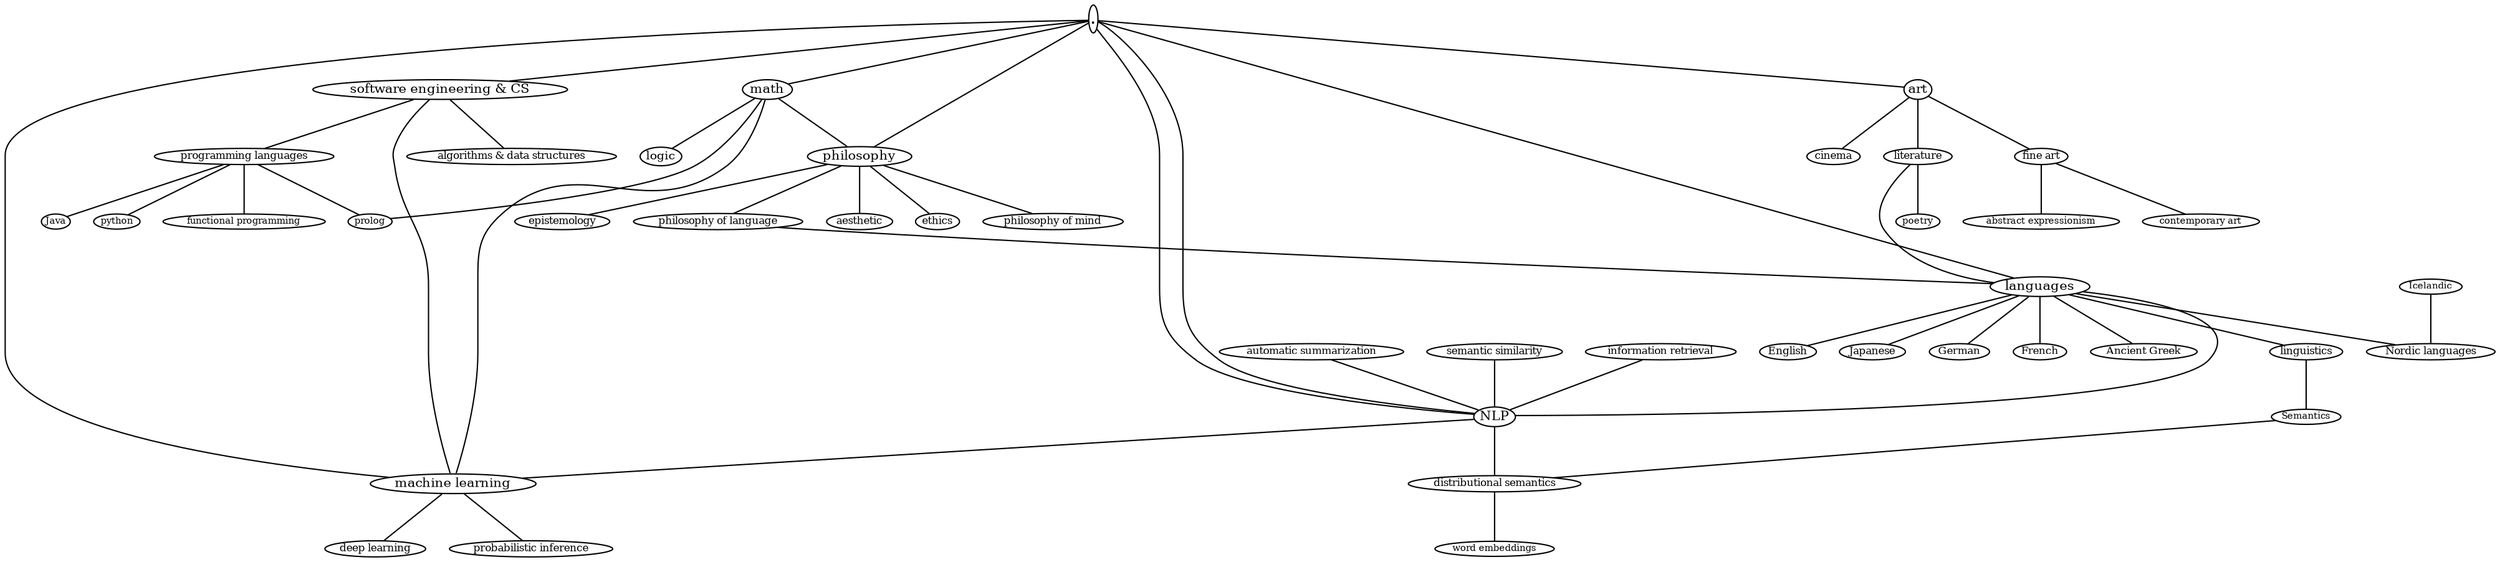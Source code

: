 graph {
    graph [charset=latin1, overlap_scaling=3, pack=90];
    node [label="\N", width="0.001", height="0.001", margin="0.001"];

	100 [label="."];

	101 [label="software engineering & CS", fontsize=10, group=1];
	111 [label="programming languages", fontsize=8, group=1];
	1111 [label=Java, fontsize=7, group=1];
	1112 [label=python, fontsize=7, group=1];
	1114 [label=prolog, fontsize=7, group=1];
	1113 [label="functional programming", fontsize=7, group=1];
	121 [label="algorithms & data structures", fontsize=8, group=1];

	102 [label=math, fontsize=10, group=2];

	108 [label=logic, fontsize=9, group=8];

	106 [label="machine learning", fontsize=10, group=6];
	116 [label="deep learning", fontsize=8, group=6];
	126 [label="probabilistic inference", fontsize=8, group=6];

	107 [label=NLP, fontsize=10, group=7];
	117 [label="distributional semantics", fontsize=8, group=7];
	1171 [label="word embeddings", fontsize=7, group=7];
	127 [label="automatic summarization", fontsize=8, group=7];
	137 [label="semantic similarity", fontsize=8, group=7];
	147 [label="information retrieval", fontsize=8, group=7];

	103 [label=philosophy, fontsize=10, group=3];
	113 [label=aesthetic, fontsize=8, group=3];
	123 [label="philosophy of language", fontsize=8, group=3];
	133 [label=ethics, fontsize=8, group=3];
	143 [label="philosophy of mind", fontsize=8, group=3];
	153 [label=epistemology, fontsize=8, groups=3];

	104 [label=languages, fontsize=10, group=4];
	114 [label=linguistics, fontsize=8, group=4];
	124 [label=English, fontsize=8, group=4];
	134 [label=Japanese, fontsize=8, group=4];
	154 [label=German, fontsize=8, group=4];
	164 [label=French, fontsize=8, group=4];
	184 [label="Ancient Greek", fontsize=8, group=4];
	174 [label="Nordic languages", fontsize=8, group=4];
	1741 [label=Icelandic, fontsize=7, group=4];
	1141 [label=Semantics, fontsize=7, group=4];

	105 [label=art, fontsize=10, group=5];
	115 [label=literature, fontsize=8, group=5];
	125 [label="fine art", fontsize=8, group=5];
	135 [label=cinema, fontsize=8, group=5];
	1151 [label=poetry, fontsize=7, group=5];
	1251 [label="abstract expressionism", fontsize=7, group=5];
	1252 [label="contemporary art", fontsize=7, group=5];

	100 -- 101;
	100 -- 102;
	100 -- 103;
	100 -- 104;
	100 -- 105;
	100 -- 106;
	100 -- 107;

	107 -- 106;
	102 -- 106;
	104 -- 107;
	100 -- 107;
	101 -- 106;
	103 -- 113;
	103 -- 123;
	103 -- 133;
	103 -- 143;
	103 -- 153;
	123 -- 104;
	104 -- 114;
	104 -- 124;
	104 -- 134;
	104 -- 154;
	104 -- 164;
	104 -- 174;
	1741 -- 174;
	114 -- 1141;
	107 -- 117;
	1141 -- 117;
	117 -- 1171;
	127 -- 107;
	137 -- 107;
	147 -- 107;
	101 -- 111;
	105 -- 115;
	115 -- 1151;
	105 -- 125;
	105 -- 135;
	115 -- 104;
	125 -- 1251;
	125 -- 1252;
	111 -- 1111;
	111 -- 1112;
	111 -- 1113;
	104 -- 184;
	101 -- 121;
	106 -- 116;
	106 -- 126;
	102 -- 108;
	102 -- 103;
	102 -- 1114;
	111 -- 1114;
}